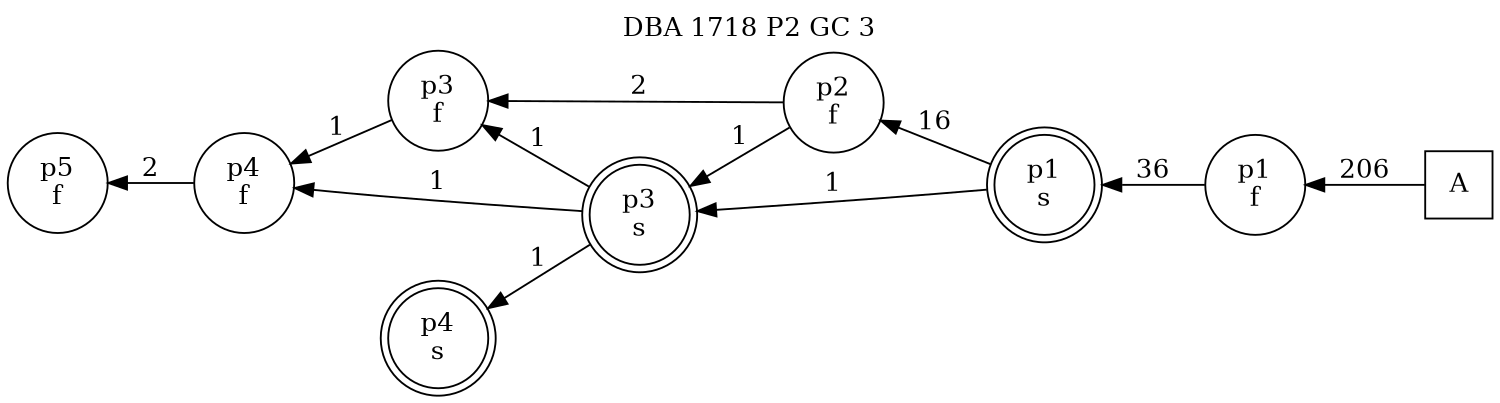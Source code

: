 digraph DBA_1718_P2_GC_3_LOW {
labelloc="tl"
label= " DBA 1718 P2 GC 3 "
rankdir="RL";
graph [ size=" 10 , 10 !"]

"A" [shape="square" label="A"]
"p1_f" [shape="circle" label="p1
f"]
"p1_s" [shape="doublecircle" label="p1
s"]
"p2_f" [shape="circle" label="p2
f"]
"p3_s" [shape="doublecircle" label="p3
s"]
"p4_f" [shape="circle" label="p4
f"]
"p5_f" [shape="circle" label="p5
f"]
"p3_f" [shape="circle" label="p3
f"]
"p4_s" [shape="doublecircle" label="p4
s"]
"A" -> "p1_f" [ label=206]
"p1_f" -> "p1_s" [ label=36]
"p1_s" -> "p2_f" [ label=16]
"p1_s" -> "p3_s" [ label=1]
"p2_f" -> "p3_s" [ label=1]
"p2_f" -> "p3_f" [ label=2]
"p3_s" -> "p4_f" [ label=1]
"p3_s" -> "p3_f" [ label=1]
"p3_s" -> "p4_s" [ label=1]
"p4_f" -> "p5_f" [ label=2]
"p3_f" -> "p4_f" [ label=1]
}
